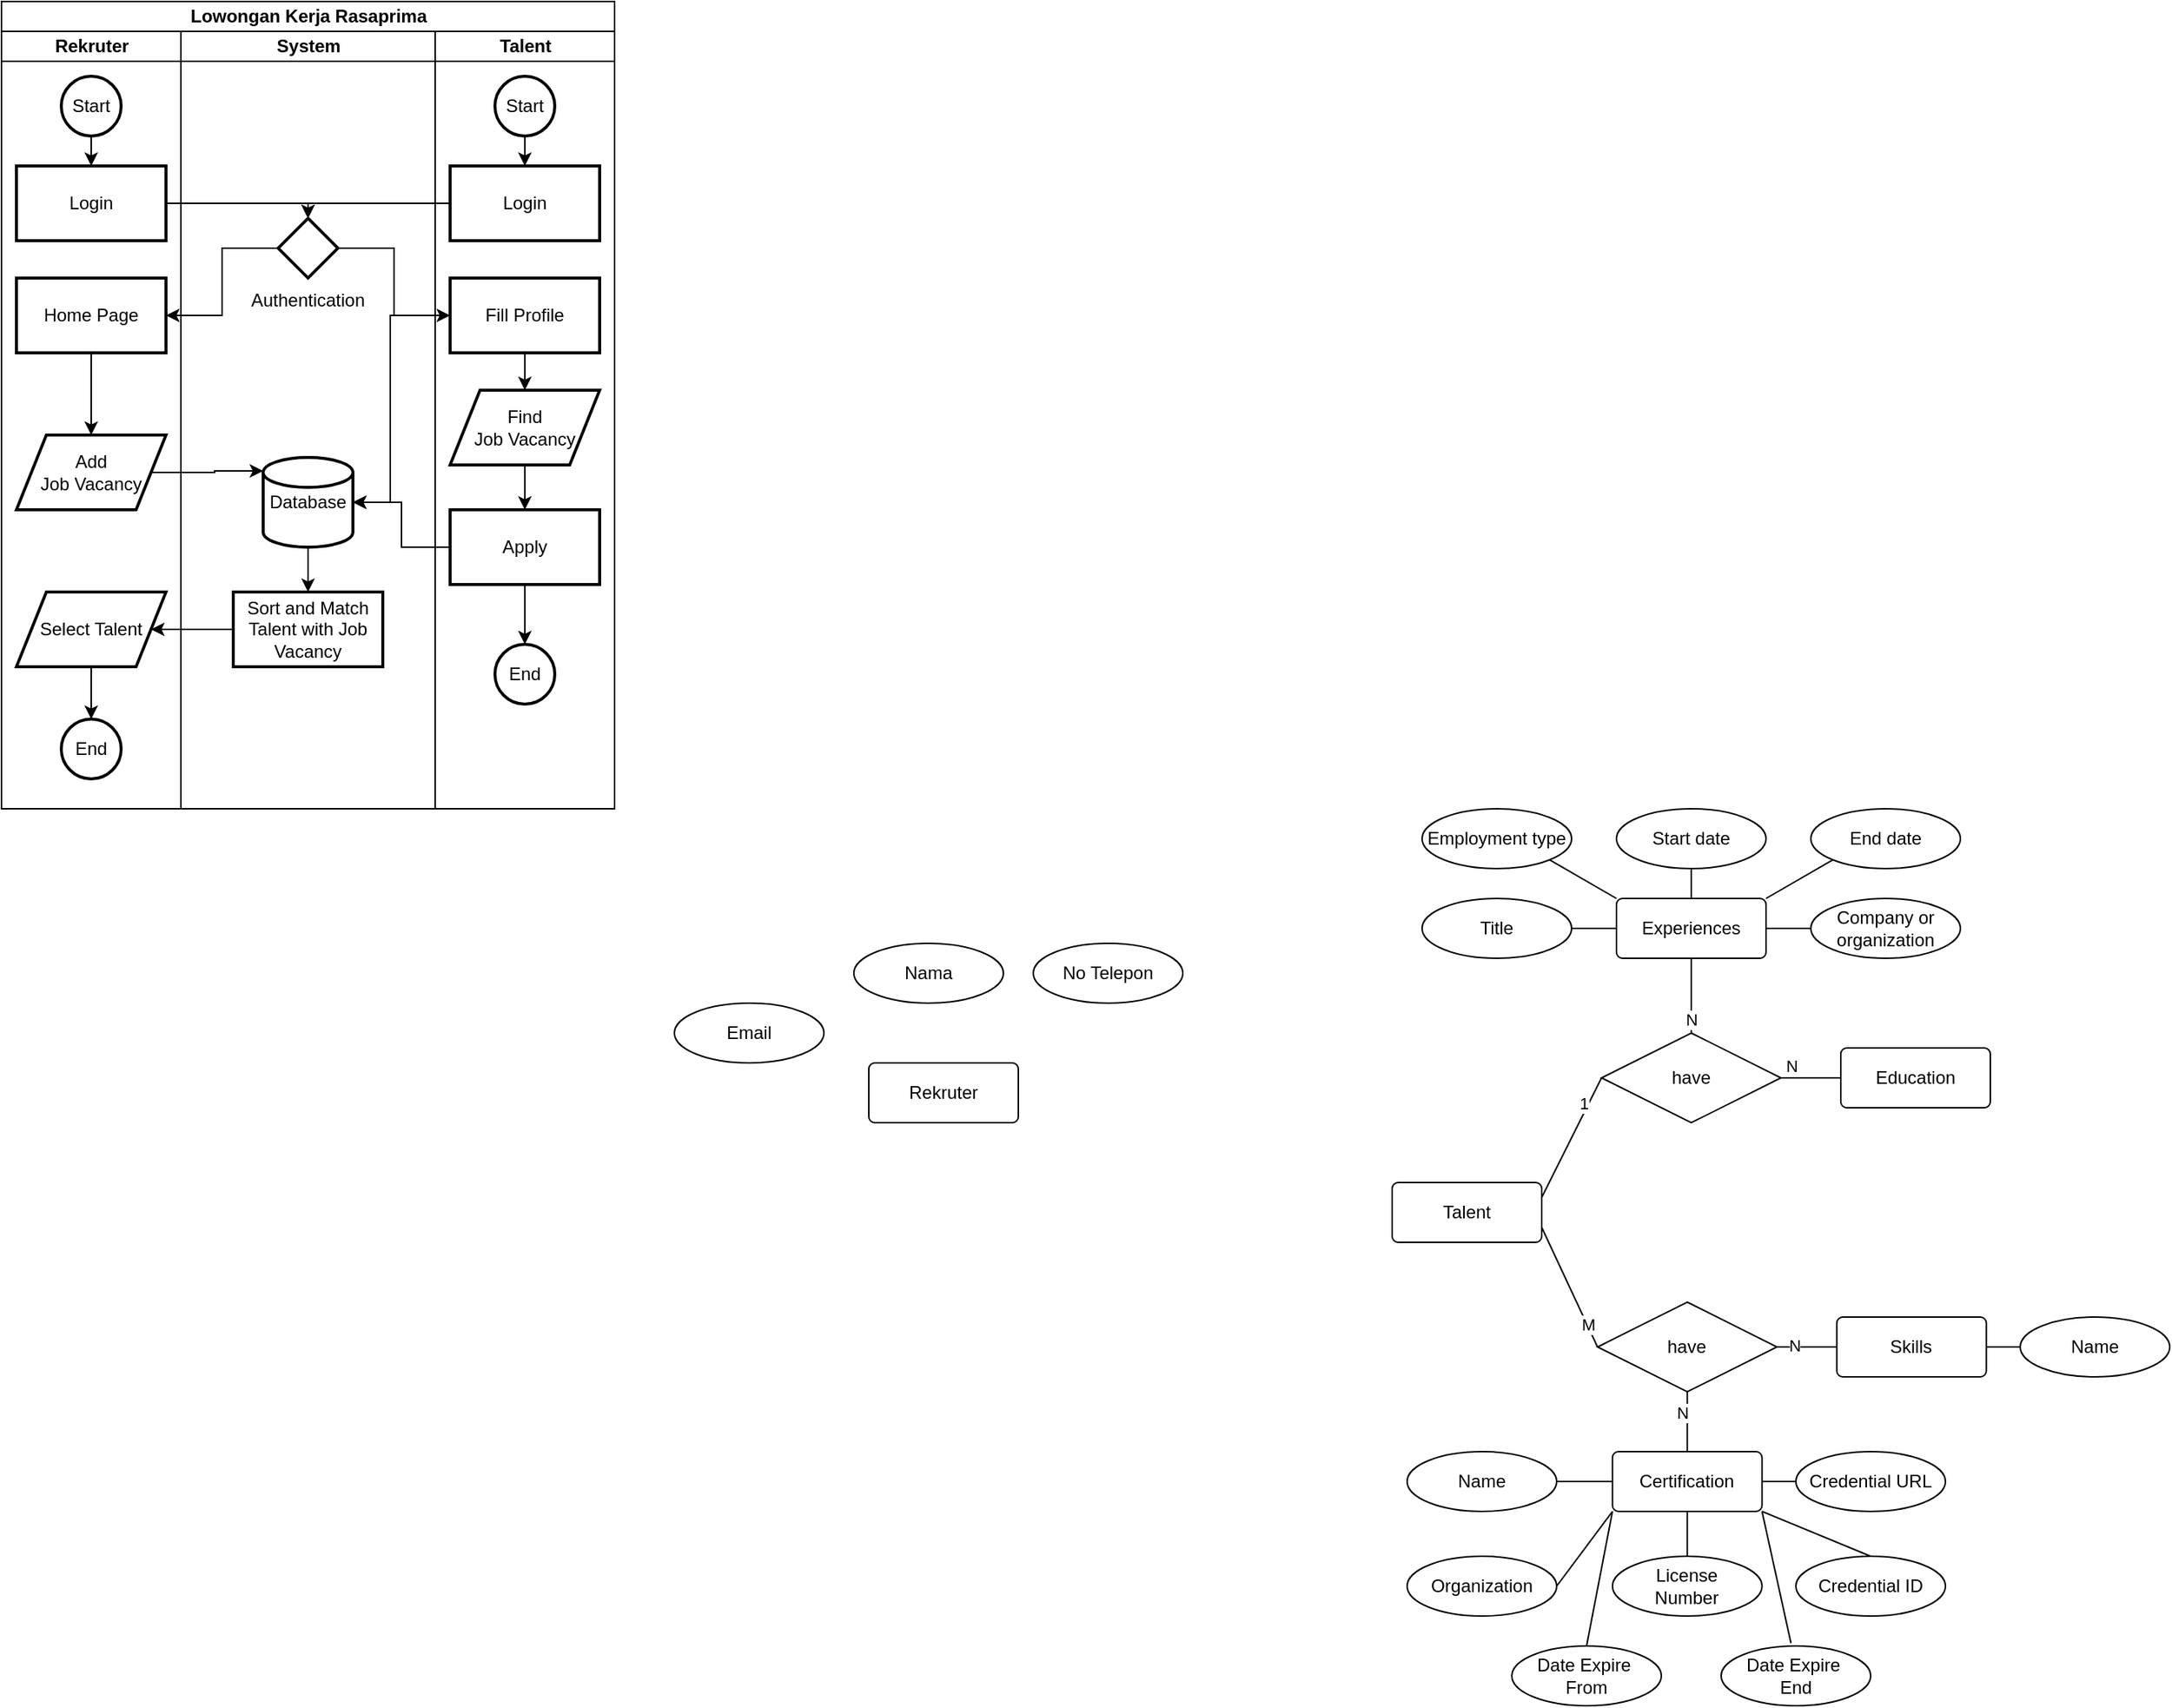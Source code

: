 <mxfile version="26.2.13">
  <diagram name="Page-1" id="O7iXT2IoPhU9W17zgHiO">
    <mxGraphModel dx="1799" dy="556" grid="1" gridSize="10" guides="1" tooltips="1" connect="1" arrows="1" fold="1" page="1" pageScale="1" pageWidth="850" pageHeight="1100" math="0" shadow="0">
      <root>
        <mxCell id="0" />
        <mxCell id="1" parent="0" />
        <mxCell id="uvv2mwFOaot9U9cJfKDP-1" value="Lowongan Kerja Rasaprima" style="swimlane;childLayout=stackLayout;resizeParent=1;resizeParentMax=0;startSize=20;html=1;" parent="1" vertex="1">
          <mxGeometry x="-490" y="10" width="410" height="540" as="geometry" />
        </mxCell>
        <mxCell id="uvv2mwFOaot9U9cJfKDP-2" value="Rekruter" style="swimlane;startSize=20;html=1;" parent="uvv2mwFOaot9U9cJfKDP-1" vertex="1">
          <mxGeometry y="20" width="120" height="520" as="geometry" />
        </mxCell>
        <mxCell id="uvv2mwFOaot9U9cJfKDP-7" value="" style="edgeStyle=orthogonalEdgeStyle;rounded=0;orthogonalLoop=1;jettySize=auto;html=1;" parent="uvv2mwFOaot9U9cJfKDP-2" source="uvv2mwFOaot9U9cJfKDP-5" target="uvv2mwFOaot9U9cJfKDP-6" edge="1">
          <mxGeometry relative="1" as="geometry" />
        </mxCell>
        <mxCell id="uvv2mwFOaot9U9cJfKDP-5" value="Start" style="strokeWidth=2;html=1;shape=mxgraph.flowchart.start_2;whiteSpace=wrap;" parent="uvv2mwFOaot9U9cJfKDP-2" vertex="1">
          <mxGeometry x="40" y="30" width="40" height="40" as="geometry" />
        </mxCell>
        <mxCell id="uvv2mwFOaot9U9cJfKDP-6" value="Login" style="whiteSpace=wrap;html=1;strokeWidth=2;" parent="uvv2mwFOaot9U9cJfKDP-2" vertex="1">
          <mxGeometry x="10" y="90" width="100" height="50" as="geometry" />
        </mxCell>
        <mxCell id="uvv2mwFOaot9U9cJfKDP-26" value="" style="edgeStyle=orthogonalEdgeStyle;rounded=0;orthogonalLoop=1;jettySize=auto;html=1;" parent="uvv2mwFOaot9U9cJfKDP-2" source="uvv2mwFOaot9U9cJfKDP-19" target="uvv2mwFOaot9U9cJfKDP-25" edge="1">
          <mxGeometry relative="1" as="geometry" />
        </mxCell>
        <mxCell id="uvv2mwFOaot9U9cJfKDP-19" value="Home Page" style="whiteSpace=wrap;html=1;strokeWidth=2;aspect=fixed;" parent="uvv2mwFOaot9U9cJfKDP-2" vertex="1">
          <mxGeometry x="10" y="165" width="100" height="50" as="geometry" />
        </mxCell>
        <mxCell id="uvv2mwFOaot9U9cJfKDP-25" value="Add&lt;div&gt;Job Vacancy&lt;/div&gt;" style="shape=parallelogram;perimeter=parallelogramPerimeter;whiteSpace=wrap;html=1;fixedSize=1;strokeWidth=2;aspect=fixed;" parent="uvv2mwFOaot9U9cJfKDP-2" vertex="1">
          <mxGeometry x="10" y="270" width="100" height="50" as="geometry" />
        </mxCell>
        <mxCell id="uvv2mwFOaot9U9cJfKDP-46" value="" style="edgeStyle=orthogonalEdgeStyle;rounded=0;orthogonalLoop=1;jettySize=auto;html=1;" parent="uvv2mwFOaot9U9cJfKDP-2" source="uvv2mwFOaot9U9cJfKDP-41" target="uvv2mwFOaot9U9cJfKDP-45" edge="1">
          <mxGeometry relative="1" as="geometry" />
        </mxCell>
        <mxCell id="uvv2mwFOaot9U9cJfKDP-41" value="Select Talent" style="shape=parallelogram;perimeter=parallelogramPerimeter;whiteSpace=wrap;html=1;fixedSize=1;strokeWidth=2;aspect=fixed;" parent="uvv2mwFOaot9U9cJfKDP-2" vertex="1">
          <mxGeometry x="10" y="375" width="100" height="50" as="geometry" />
        </mxCell>
        <mxCell id="uvv2mwFOaot9U9cJfKDP-45" value="End" style="ellipse;whiteSpace=wrap;html=1;strokeWidth=2;aspect=fixed;" parent="uvv2mwFOaot9U9cJfKDP-2" vertex="1">
          <mxGeometry x="40" y="460" width="40" height="40" as="geometry" />
        </mxCell>
        <mxCell id="uvv2mwFOaot9U9cJfKDP-3" value="System" style="swimlane;startSize=20;html=1;" parent="uvv2mwFOaot9U9cJfKDP-1" vertex="1">
          <mxGeometry x="120" y="20" width="170" height="520" as="geometry" />
        </mxCell>
        <mxCell id="uvv2mwFOaot9U9cJfKDP-17" value="" style="rhombus;whiteSpace=wrap;html=1;strokeWidth=2;aspect=fixed;" parent="uvv2mwFOaot9U9cJfKDP-3" vertex="1">
          <mxGeometry x="65" y="125" width="40" height="40" as="geometry" />
        </mxCell>
        <mxCell id="uvv2mwFOaot9U9cJfKDP-37" value="" style="edgeStyle=orthogonalEdgeStyle;rounded=0;orthogonalLoop=1;jettySize=auto;html=1;" parent="uvv2mwFOaot9U9cJfKDP-3" source="uvv2mwFOaot9U9cJfKDP-24" target="uvv2mwFOaot9U9cJfKDP-36" edge="1">
          <mxGeometry relative="1" as="geometry" />
        </mxCell>
        <mxCell id="uvv2mwFOaot9U9cJfKDP-24" value="Database" style="strokeWidth=2;html=1;shape=mxgraph.flowchart.database;whiteSpace=wrap;" parent="uvv2mwFOaot9U9cJfKDP-3" vertex="1">
          <mxGeometry x="55" y="285" width="60" height="60" as="geometry" />
        </mxCell>
        <mxCell id="uvv2mwFOaot9U9cJfKDP-13" value="" style="edgeStyle=orthogonalEdgeStyle;rounded=0;orthogonalLoop=1;jettySize=auto;html=1;entryX=0.5;entryY=0;entryDx=0;entryDy=0;" parent="uvv2mwFOaot9U9cJfKDP-3" source="uvv2mwFOaot9U9cJfKDP-11" target="uvv2mwFOaot9U9cJfKDP-17" edge="1">
          <mxGeometry relative="1" as="geometry">
            <mxPoint x="135" y="115.0" as="targetPoint" />
            <Array as="points">
              <mxPoint x="85" y="115" />
            </Array>
          </mxGeometry>
        </mxCell>
        <mxCell id="uvv2mwFOaot9U9cJfKDP-36" value="Sort and Match Talent with Job Vacancy" style="whiteSpace=wrap;html=1;strokeWidth=2;aspect=fixed;" parent="uvv2mwFOaot9U9cJfKDP-3" vertex="1">
          <mxGeometry x="35" y="375" width="100" height="50" as="geometry" />
        </mxCell>
        <mxCell id="uvv2mwFOaot9U9cJfKDP-40" value="Authentication" style="text;html=1;align=center;verticalAlign=middle;whiteSpace=wrap;rounded=0;" parent="uvv2mwFOaot9U9cJfKDP-3" vertex="1">
          <mxGeometry x="55" y="165" width="60" height="30" as="geometry" />
        </mxCell>
        <mxCell id="uvv2mwFOaot9U9cJfKDP-4" value="Talent" style="swimlane;startSize=20;html=1;" parent="uvv2mwFOaot9U9cJfKDP-1" vertex="1">
          <mxGeometry x="290" y="20" width="120" height="520" as="geometry" />
        </mxCell>
        <mxCell id="uvv2mwFOaot9U9cJfKDP-12" value="" style="edgeStyle=orthogonalEdgeStyle;rounded=0;orthogonalLoop=1;jettySize=auto;html=1;" parent="uvv2mwFOaot9U9cJfKDP-4" source="uvv2mwFOaot9U9cJfKDP-10" target="uvv2mwFOaot9U9cJfKDP-11" edge="1">
          <mxGeometry relative="1" as="geometry" />
        </mxCell>
        <mxCell id="uvv2mwFOaot9U9cJfKDP-10" value="Start" style="strokeWidth=2;html=1;shape=mxgraph.flowchart.start_2;whiteSpace=wrap;" parent="uvv2mwFOaot9U9cJfKDP-4" vertex="1">
          <mxGeometry x="40" y="30" width="40" height="40" as="geometry" />
        </mxCell>
        <mxCell id="uvv2mwFOaot9U9cJfKDP-11" value="Login" style="whiteSpace=wrap;html=1;strokeWidth=2;" parent="uvv2mwFOaot9U9cJfKDP-4" vertex="1">
          <mxGeometry x="10" y="90" width="100" height="50" as="geometry" />
        </mxCell>
        <mxCell id="uvv2mwFOaot9U9cJfKDP-30" value="" style="edgeStyle=orthogonalEdgeStyle;rounded=0;orthogonalLoop=1;jettySize=auto;html=1;" parent="uvv2mwFOaot9U9cJfKDP-4" source="uvv2mwFOaot9U9cJfKDP-21" target="uvv2mwFOaot9U9cJfKDP-29" edge="1">
          <mxGeometry relative="1" as="geometry" />
        </mxCell>
        <mxCell id="uvv2mwFOaot9U9cJfKDP-21" value="Fill Profile" style="whiteSpace=wrap;html=1;strokeWidth=2;aspect=fixed;" parent="uvv2mwFOaot9U9cJfKDP-4" vertex="1">
          <mxGeometry x="10" y="165" width="100" height="50" as="geometry" />
        </mxCell>
        <mxCell id="uvv2mwFOaot9U9cJfKDP-34" value="" style="edgeStyle=orthogonalEdgeStyle;rounded=0;orthogonalLoop=1;jettySize=auto;html=1;" parent="uvv2mwFOaot9U9cJfKDP-4" source="uvv2mwFOaot9U9cJfKDP-29" target="uvv2mwFOaot9U9cJfKDP-33" edge="1">
          <mxGeometry relative="1" as="geometry" />
        </mxCell>
        <mxCell id="uvv2mwFOaot9U9cJfKDP-29" value="Find&lt;div&gt;Job Vacancy&lt;/div&gt;" style="shape=parallelogram;perimeter=parallelogramPerimeter;whiteSpace=wrap;html=1;fixedSize=1;strokeWidth=2;aspect=fixed;" parent="uvv2mwFOaot9U9cJfKDP-4" vertex="1">
          <mxGeometry x="10" y="240" width="100" height="50" as="geometry" />
        </mxCell>
        <mxCell id="uvv2mwFOaot9U9cJfKDP-44" value="" style="edgeStyle=orthogonalEdgeStyle;rounded=0;orthogonalLoop=1;jettySize=auto;html=1;" parent="uvv2mwFOaot9U9cJfKDP-4" source="uvv2mwFOaot9U9cJfKDP-33" target="uvv2mwFOaot9U9cJfKDP-43" edge="1">
          <mxGeometry relative="1" as="geometry" />
        </mxCell>
        <mxCell id="uvv2mwFOaot9U9cJfKDP-33" value="Apply" style="whiteSpace=wrap;html=1;strokeWidth=2;aspect=fixed;" parent="uvv2mwFOaot9U9cJfKDP-4" vertex="1">
          <mxGeometry x="10" y="320" width="100" height="50" as="geometry" />
        </mxCell>
        <mxCell id="uvv2mwFOaot9U9cJfKDP-43" value="End" style="ellipse;whiteSpace=wrap;html=1;strokeWidth=2;aspect=fixed;" parent="uvv2mwFOaot9U9cJfKDP-4" vertex="1">
          <mxGeometry x="40" y="410" width="40" height="40" as="geometry" />
        </mxCell>
        <mxCell id="uvv2mwFOaot9U9cJfKDP-9" value="" style="edgeStyle=orthogonalEdgeStyle;rounded=0;orthogonalLoop=1;jettySize=auto;html=1;entryX=0.5;entryY=0;entryDx=0;entryDy=0;" parent="uvv2mwFOaot9U9cJfKDP-1" source="uvv2mwFOaot9U9cJfKDP-6" target="uvv2mwFOaot9U9cJfKDP-17" edge="1">
          <mxGeometry relative="1" as="geometry">
            <mxPoint x="155" y="135.0" as="targetPoint" />
            <Array as="points">
              <mxPoint x="205" y="135" />
            </Array>
          </mxGeometry>
        </mxCell>
        <mxCell id="uvv2mwFOaot9U9cJfKDP-20" value="" style="edgeStyle=orthogonalEdgeStyle;rounded=0;orthogonalLoop=1;jettySize=auto;html=1;" parent="uvv2mwFOaot9U9cJfKDP-1" source="uvv2mwFOaot9U9cJfKDP-17" target="uvv2mwFOaot9U9cJfKDP-19" edge="1">
          <mxGeometry relative="1" as="geometry" />
        </mxCell>
        <mxCell id="uvv2mwFOaot9U9cJfKDP-22" style="edgeStyle=orthogonalEdgeStyle;rounded=0;orthogonalLoop=1;jettySize=auto;html=1;" parent="uvv2mwFOaot9U9cJfKDP-1" source="uvv2mwFOaot9U9cJfKDP-17" target="uvv2mwFOaot9U9cJfKDP-21" edge="1">
          <mxGeometry relative="1" as="geometry" />
        </mxCell>
        <mxCell id="uvv2mwFOaot9U9cJfKDP-27" style="edgeStyle=orthogonalEdgeStyle;rounded=0;orthogonalLoop=1;jettySize=auto;html=1;exitX=1;exitY=0.5;exitDx=0;exitDy=0;entryX=0;entryY=0.15;entryDx=0;entryDy=0;entryPerimeter=0;" parent="uvv2mwFOaot9U9cJfKDP-1" source="uvv2mwFOaot9U9cJfKDP-25" target="uvv2mwFOaot9U9cJfKDP-24" edge="1">
          <mxGeometry relative="1" as="geometry" />
        </mxCell>
        <mxCell id="uvv2mwFOaot9U9cJfKDP-28" style="edgeStyle=orthogonalEdgeStyle;rounded=0;orthogonalLoop=1;jettySize=auto;html=1;entryX=1;entryY=0.5;entryDx=0;entryDy=0;entryPerimeter=0;" parent="uvv2mwFOaot9U9cJfKDP-1" source="uvv2mwFOaot9U9cJfKDP-21" target="uvv2mwFOaot9U9cJfKDP-24" edge="1">
          <mxGeometry relative="1" as="geometry">
            <Array as="points">
              <mxPoint x="260" y="210" />
              <mxPoint x="260" y="335" />
            </Array>
          </mxGeometry>
        </mxCell>
        <mxCell id="uvv2mwFOaot9U9cJfKDP-35" style="edgeStyle=orthogonalEdgeStyle;rounded=0;orthogonalLoop=1;jettySize=auto;html=1;entryX=1;entryY=0.5;entryDx=0;entryDy=0;entryPerimeter=0;" parent="uvv2mwFOaot9U9cJfKDP-1" source="uvv2mwFOaot9U9cJfKDP-33" target="uvv2mwFOaot9U9cJfKDP-24" edge="1">
          <mxGeometry relative="1" as="geometry" />
        </mxCell>
        <mxCell id="uvv2mwFOaot9U9cJfKDP-42" value="" style="edgeStyle=orthogonalEdgeStyle;rounded=0;orthogonalLoop=1;jettySize=auto;html=1;" parent="uvv2mwFOaot9U9cJfKDP-1" source="uvv2mwFOaot9U9cJfKDP-36" target="uvv2mwFOaot9U9cJfKDP-41" edge="1">
          <mxGeometry relative="1" as="geometry" />
        </mxCell>
        <mxCell id="XnMNRkMWb_xgs376mnl2-1" value="Rekruter" style="rounded=1;arcSize=10;whiteSpace=wrap;html=1;align=center;" vertex="1" parent="1">
          <mxGeometry x="90" y="720" width="100" height="40" as="geometry" />
        </mxCell>
        <mxCell id="XnMNRkMWb_xgs376mnl2-2" value="Talent" style="rounded=1;arcSize=10;whiteSpace=wrap;html=1;align=center;" vertex="1" parent="1">
          <mxGeometry x="440" y="800" width="100" height="40" as="geometry" />
        </mxCell>
        <mxCell id="XnMNRkMWb_xgs376mnl2-4" value="Education" style="rounded=1;arcSize=10;whiteSpace=wrap;html=1;align=center;" vertex="1" parent="1">
          <mxGeometry x="740" y="710" width="100" height="40" as="geometry" />
        </mxCell>
        <mxCell id="XnMNRkMWb_xgs376mnl2-5" value="Nama" style="ellipse;whiteSpace=wrap;html=1;align=center;" vertex="1" parent="1">
          <mxGeometry x="80" y="640" width="100" height="40" as="geometry" />
        </mxCell>
        <mxCell id="XnMNRkMWb_xgs376mnl2-6" value="No Telepon" style="ellipse;whiteSpace=wrap;html=1;align=center;" vertex="1" parent="1">
          <mxGeometry x="200" y="640" width="100" height="40" as="geometry" />
        </mxCell>
        <mxCell id="XnMNRkMWb_xgs376mnl2-7" value="Email" style="ellipse;whiteSpace=wrap;html=1;align=center;" vertex="1" parent="1">
          <mxGeometry x="-40" y="680" width="100" height="40" as="geometry" />
        </mxCell>
        <mxCell id="XnMNRkMWb_xgs376mnl2-8" value="Skills" style="rounded=1;arcSize=10;whiteSpace=wrap;html=1;align=center;" vertex="1" parent="1">
          <mxGeometry x="737.33" y="890" width="100" height="40" as="geometry" />
        </mxCell>
        <mxCell id="XnMNRkMWb_xgs376mnl2-9" value="Certification" style="rounded=1;arcSize=10;whiteSpace=wrap;html=1;align=center;" vertex="1" parent="1">
          <mxGeometry x="587.33" y="980" width="100" height="40" as="geometry" />
        </mxCell>
        <mxCell id="XnMNRkMWb_xgs376mnl2-10" value="Experiences" style="rounded=1;arcSize=10;whiteSpace=wrap;html=1;align=center;" vertex="1" parent="1">
          <mxGeometry x="590" y="610" width="100" height="40" as="geometry" />
        </mxCell>
        <mxCell id="XnMNRkMWb_xgs376mnl2-11" value="have" style="shape=rhombus;perimeter=rhombusPerimeter;whiteSpace=wrap;html=1;align=center;" vertex="1" parent="1">
          <mxGeometry x="577.33" y="880" width="120" height="60" as="geometry" />
        </mxCell>
        <mxCell id="XnMNRkMWb_xgs376mnl2-17" value="" style="endArrow=none;html=1;rounded=0;exitX=1;exitY=0.5;exitDx=0;exitDy=0;entryX=0;entryY=0.5;entryDx=0;entryDy=0;" edge="1" parent="1" source="XnMNRkMWb_xgs376mnl2-11" target="XnMNRkMWb_xgs376mnl2-8">
          <mxGeometry relative="1" as="geometry">
            <mxPoint x="707.33" y="910" as="sourcePoint" />
            <mxPoint x="597.33" y="920" as="targetPoint" />
          </mxGeometry>
        </mxCell>
        <mxCell id="XnMNRkMWb_xgs376mnl2-19" value="N" style="edgeLabel;html=1;align=center;verticalAlign=middle;resizable=0;points=[];" vertex="1" connectable="0" parent="XnMNRkMWb_xgs376mnl2-17">
          <mxGeometry x="-0.444" y="1" relative="1" as="geometry">
            <mxPoint as="offset" />
          </mxGeometry>
        </mxCell>
        <mxCell id="XnMNRkMWb_xgs376mnl2-20" value="" style="endArrow=none;html=1;rounded=0;exitX=1;exitY=0.75;exitDx=0;exitDy=0;entryX=0;entryY=0.5;entryDx=0;entryDy=0;" edge="1" parent="1" source="XnMNRkMWb_xgs376mnl2-2" target="XnMNRkMWb_xgs376mnl2-11">
          <mxGeometry relative="1" as="geometry">
            <mxPoint x="500" y="900" as="sourcePoint" />
            <mxPoint x="660" y="900" as="targetPoint" />
          </mxGeometry>
        </mxCell>
        <mxCell id="XnMNRkMWb_xgs376mnl2-24" value="M" style="edgeLabel;html=1;align=center;verticalAlign=middle;resizable=0;points=[];" vertex="1" connectable="0" parent="XnMNRkMWb_xgs376mnl2-20">
          <mxGeometry x="0.627" relative="1" as="geometry">
            <mxPoint as="offset" />
          </mxGeometry>
        </mxCell>
        <mxCell id="XnMNRkMWb_xgs376mnl2-21" value="" style="endArrow=none;html=1;rounded=0;exitX=0.5;exitY=1;exitDx=0;exitDy=0;entryX=0.5;entryY=0;entryDx=0;entryDy=0;" edge="1" parent="1" source="XnMNRkMWb_xgs376mnl2-11" target="XnMNRkMWb_xgs376mnl2-9">
          <mxGeometry relative="1" as="geometry">
            <mxPoint x="507.33" y="1059.55" as="sourcePoint" />
            <mxPoint x="667.33" y="1059.55" as="targetPoint" />
          </mxGeometry>
        </mxCell>
        <mxCell id="XnMNRkMWb_xgs376mnl2-25" value="N" style="edgeLabel;html=1;align=center;verticalAlign=middle;resizable=0;points=[];" vertex="1" connectable="0" parent="XnMNRkMWb_xgs376mnl2-21">
          <mxGeometry x="-0.304" relative="1" as="geometry">
            <mxPoint x="-4" as="offset" />
          </mxGeometry>
        </mxCell>
        <mxCell id="XnMNRkMWb_xgs376mnl2-22" value="" style="endArrow=none;html=1;rounded=0;exitX=1;exitY=0.5;exitDx=0;exitDy=0;entryX=0;entryY=0.5;entryDx=0;entryDy=0;" edge="1" parent="1" source="XnMNRkMWb_xgs376mnl2-26" target="XnMNRkMWb_xgs376mnl2-4">
          <mxGeometry relative="1" as="geometry">
            <mxPoint x="660" y="680" as="sourcePoint" />
            <mxPoint x="820" y="680" as="targetPoint" />
          </mxGeometry>
        </mxCell>
        <mxCell id="XnMNRkMWb_xgs376mnl2-30" value="N" style="edgeLabel;html=1;align=center;verticalAlign=middle;resizable=0;points=[];" vertex="1" connectable="0" parent="XnMNRkMWb_xgs376mnl2-22">
          <mxGeometry x="-0.539" y="2" relative="1" as="geometry">
            <mxPoint x="-2" y="-6" as="offset" />
          </mxGeometry>
        </mxCell>
        <mxCell id="XnMNRkMWb_xgs376mnl2-26" value="have" style="shape=rhombus;perimeter=rhombusPerimeter;whiteSpace=wrap;html=1;align=center;" vertex="1" parent="1">
          <mxGeometry x="580" y="700" width="120" height="60" as="geometry" />
        </mxCell>
        <mxCell id="XnMNRkMWb_xgs376mnl2-27" value="" style="endArrow=none;html=1;rounded=0;exitX=1;exitY=0.25;exitDx=0;exitDy=0;entryX=0;entryY=0.5;entryDx=0;entryDy=0;" edge="1" parent="1" source="XnMNRkMWb_xgs376mnl2-2" target="XnMNRkMWb_xgs376mnl2-26">
          <mxGeometry relative="1" as="geometry">
            <mxPoint x="380" y="789.09" as="sourcePoint" />
            <mxPoint x="540" y="789.09" as="targetPoint" />
          </mxGeometry>
        </mxCell>
        <mxCell id="XnMNRkMWb_xgs376mnl2-29" value="1" style="edgeLabel;html=1;align=center;verticalAlign=middle;resizable=0;points=[];" vertex="1" connectable="0" parent="XnMNRkMWb_xgs376mnl2-27">
          <mxGeometry x="0.532" y="3" relative="1" as="geometry">
            <mxPoint y="-1" as="offset" />
          </mxGeometry>
        </mxCell>
        <mxCell id="XnMNRkMWb_xgs376mnl2-34" value="Title" style="ellipse;whiteSpace=wrap;html=1;align=center;" vertex="1" parent="1">
          <mxGeometry x="460" y="610" width="100" height="40" as="geometry" />
        </mxCell>
        <mxCell id="XnMNRkMWb_xgs376mnl2-35" value="Employment type" style="ellipse;whiteSpace=wrap;html=1;align=center;" vertex="1" parent="1">
          <mxGeometry x="460" y="550" width="100" height="40" as="geometry" />
        </mxCell>
        <mxCell id="XnMNRkMWb_xgs376mnl2-36" value="Company or organization" style="ellipse;whiteSpace=wrap;html=1;align=center;" vertex="1" parent="1">
          <mxGeometry x="720" y="610" width="100" height="40" as="geometry" />
        </mxCell>
        <mxCell id="XnMNRkMWb_xgs376mnl2-37" value="Start date" style="ellipse;whiteSpace=wrap;html=1;align=center;" vertex="1" parent="1">
          <mxGeometry x="590" y="550" width="100" height="40" as="geometry" />
        </mxCell>
        <mxCell id="XnMNRkMWb_xgs376mnl2-38" value="End date" style="ellipse;whiteSpace=wrap;html=1;align=center;" vertex="1" parent="1">
          <mxGeometry x="720" y="550" width="100" height="40" as="geometry" />
        </mxCell>
        <mxCell id="XnMNRkMWb_xgs376mnl2-42" value="" style="endArrow=none;html=1;rounded=0;exitX=0;exitY=0.5;exitDx=0;exitDy=0;entryX=1;entryY=0.5;entryDx=0;entryDy=0;" edge="1" parent="1" source="XnMNRkMWb_xgs376mnl2-10" target="XnMNRkMWb_xgs376mnl2-34">
          <mxGeometry relative="1" as="geometry">
            <mxPoint x="590" y="710" as="sourcePoint" />
            <mxPoint x="750" y="710" as="targetPoint" />
          </mxGeometry>
        </mxCell>
        <mxCell id="XnMNRkMWb_xgs376mnl2-43" value="" style="endArrow=none;html=1;rounded=0;exitX=0;exitY=0;exitDx=0;exitDy=0;entryX=1;entryY=1;entryDx=0;entryDy=0;" edge="1" parent="1" source="XnMNRkMWb_xgs376mnl2-10" target="XnMNRkMWb_xgs376mnl2-35">
          <mxGeometry relative="1" as="geometry">
            <mxPoint x="650" y="660" as="sourcePoint" />
            <mxPoint x="650" y="720" as="targetPoint" />
          </mxGeometry>
        </mxCell>
        <mxCell id="XnMNRkMWb_xgs376mnl2-44" value="" style="endArrow=none;html=1;rounded=0;exitX=1;exitY=0.5;exitDx=0;exitDy=0;entryX=0;entryY=0.5;entryDx=0;entryDy=0;" edge="1" parent="1" source="XnMNRkMWb_xgs376mnl2-10" target="XnMNRkMWb_xgs376mnl2-36">
          <mxGeometry relative="1" as="geometry">
            <mxPoint x="700" y="660" as="sourcePoint" />
            <mxPoint x="730" y="700" as="targetPoint" />
          </mxGeometry>
        </mxCell>
        <mxCell id="XnMNRkMWb_xgs376mnl2-45" value="" style="endArrow=none;html=1;rounded=0;exitX=0.5;exitY=0;exitDx=0;exitDy=0;entryX=0.5;entryY=1;entryDx=0;entryDy=0;" edge="1" parent="1" source="XnMNRkMWb_xgs376mnl2-10" target="XnMNRkMWb_xgs376mnl2-37">
          <mxGeometry relative="1" as="geometry">
            <mxPoint x="700" y="660" as="sourcePoint" />
            <mxPoint x="730" y="700" as="targetPoint" />
          </mxGeometry>
        </mxCell>
        <mxCell id="XnMNRkMWb_xgs376mnl2-46" value="" style="endArrow=none;html=1;rounded=0;exitX=1;exitY=0;exitDx=0;exitDy=0;entryX=0;entryY=1;entryDx=0;entryDy=0;" edge="1" parent="1" source="XnMNRkMWb_xgs376mnl2-10" target="XnMNRkMWb_xgs376mnl2-38">
          <mxGeometry relative="1" as="geometry">
            <mxPoint x="650" y="620" as="sourcePoint" />
            <mxPoint x="650" y="600" as="targetPoint" />
          </mxGeometry>
        </mxCell>
        <mxCell id="XnMNRkMWb_xgs376mnl2-47" value="Name" style="ellipse;whiteSpace=wrap;html=1;align=center;" vertex="1" parent="1">
          <mxGeometry x="450" y="980" width="100" height="40" as="geometry" />
        </mxCell>
        <mxCell id="XnMNRkMWb_xgs376mnl2-48" value="Organization" style="ellipse;whiteSpace=wrap;html=1;align=center;" vertex="1" parent="1">
          <mxGeometry x="450" y="1050" width="100" height="40" as="geometry" />
        </mxCell>
        <mxCell id="XnMNRkMWb_xgs376mnl2-49" value="License&lt;div&gt;Number&lt;/div&gt;" style="ellipse;whiteSpace=wrap;html=1;align=center;" vertex="1" parent="1">
          <mxGeometry x="587.33" y="1050" width="100" height="40" as="geometry" />
        </mxCell>
        <mxCell id="XnMNRkMWb_xgs376mnl2-50" value="Credential ID" style="ellipse;whiteSpace=wrap;html=1;align=center;" vertex="1" parent="1">
          <mxGeometry x="710" y="1050" width="100" height="40" as="geometry" />
        </mxCell>
        <mxCell id="XnMNRkMWb_xgs376mnl2-51" value="Credential URL" style="ellipse;whiteSpace=wrap;html=1;align=center;" vertex="1" parent="1">
          <mxGeometry x="710" y="980" width="100" height="40" as="geometry" />
        </mxCell>
        <mxCell id="XnMNRkMWb_xgs376mnl2-52" value="Date Expire&amp;nbsp;&lt;div&gt;From&lt;/div&gt;" style="ellipse;whiteSpace=wrap;html=1;align=center;" vertex="1" parent="1">
          <mxGeometry x="520" y="1110" width="100" height="40" as="geometry" />
        </mxCell>
        <mxCell id="XnMNRkMWb_xgs376mnl2-53" value="Date Expire&amp;nbsp;&lt;div&gt;End&lt;/div&gt;" style="ellipse;whiteSpace=wrap;html=1;align=center;" vertex="1" parent="1">
          <mxGeometry x="660" y="1110" width="100" height="40" as="geometry" />
        </mxCell>
        <mxCell id="XnMNRkMWb_xgs376mnl2-54" value="" style="endArrow=none;html=1;rounded=0;entryX=1;entryY=0.5;entryDx=0;entryDy=0;exitX=0;exitY=0.5;exitDx=0;exitDy=0;" edge="1" parent="1" source="XnMNRkMWb_xgs376mnl2-9" target="XnMNRkMWb_xgs376mnl2-47">
          <mxGeometry relative="1" as="geometry">
            <mxPoint x="500" y="930" as="sourcePoint" />
            <mxPoint x="530" y="970" as="targetPoint" />
          </mxGeometry>
        </mxCell>
        <mxCell id="XnMNRkMWb_xgs376mnl2-55" value="" style="endArrow=none;html=1;rounded=0;entryX=1;entryY=0.5;entryDx=0;entryDy=0;exitX=0;exitY=1;exitDx=0;exitDy=0;" edge="1" parent="1" source="XnMNRkMWb_xgs376mnl2-9" target="XnMNRkMWb_xgs376mnl2-48">
          <mxGeometry relative="1" as="geometry">
            <mxPoint x="597" y="1010" as="sourcePoint" />
            <mxPoint x="560" y="1010" as="targetPoint" />
          </mxGeometry>
        </mxCell>
        <mxCell id="XnMNRkMWb_xgs376mnl2-56" value="" style="endArrow=none;html=1;rounded=0;entryX=0.5;entryY=0;entryDx=0;entryDy=0;exitX=0;exitY=1;exitDx=0;exitDy=0;" edge="1" parent="1" source="XnMNRkMWb_xgs376mnl2-9" target="XnMNRkMWb_xgs376mnl2-52">
          <mxGeometry relative="1" as="geometry">
            <mxPoint x="597" y="1030" as="sourcePoint" />
            <mxPoint x="560" y="1080" as="targetPoint" />
          </mxGeometry>
        </mxCell>
        <mxCell id="XnMNRkMWb_xgs376mnl2-57" value="" style="endArrow=none;html=1;rounded=0;entryX=0.5;entryY=0;entryDx=0;entryDy=0;exitX=0.5;exitY=1;exitDx=0;exitDy=0;" edge="1" parent="1" source="XnMNRkMWb_xgs376mnl2-9" target="XnMNRkMWb_xgs376mnl2-49">
          <mxGeometry relative="1" as="geometry">
            <mxPoint x="597" y="1030" as="sourcePoint" />
            <mxPoint x="580" y="1120" as="targetPoint" />
          </mxGeometry>
        </mxCell>
        <mxCell id="XnMNRkMWb_xgs376mnl2-58" value="" style="endArrow=none;html=1;rounded=0;entryX=0.467;entryY=-0.046;entryDx=0;entryDy=0;exitX=1;exitY=1;exitDx=0;exitDy=0;entryPerimeter=0;" edge="1" parent="1" source="XnMNRkMWb_xgs376mnl2-9" target="XnMNRkMWb_xgs376mnl2-53">
          <mxGeometry relative="1" as="geometry">
            <mxPoint x="647" y="1030" as="sourcePoint" />
            <mxPoint x="647" y="1060" as="targetPoint" />
          </mxGeometry>
        </mxCell>
        <mxCell id="XnMNRkMWb_xgs376mnl2-59" value="" style="endArrow=none;html=1;rounded=0;entryX=0.5;entryY=0;entryDx=0;entryDy=0;exitX=1;exitY=1;exitDx=0;exitDy=0;" edge="1" parent="1" source="XnMNRkMWb_xgs376mnl2-9" target="XnMNRkMWb_xgs376mnl2-50">
          <mxGeometry relative="1" as="geometry">
            <mxPoint x="697" y="1030" as="sourcePoint" />
            <mxPoint x="717" y="1118" as="targetPoint" />
          </mxGeometry>
        </mxCell>
        <mxCell id="XnMNRkMWb_xgs376mnl2-60" value="" style="endArrow=none;html=1;rounded=0;entryX=0;entryY=0.5;entryDx=0;entryDy=0;exitX=1;exitY=0.5;exitDx=0;exitDy=0;" edge="1" parent="1" source="XnMNRkMWb_xgs376mnl2-9" target="XnMNRkMWb_xgs376mnl2-51">
          <mxGeometry relative="1" as="geometry">
            <mxPoint x="697" y="1030" as="sourcePoint" />
            <mxPoint x="770" y="1060" as="targetPoint" />
          </mxGeometry>
        </mxCell>
        <mxCell id="XnMNRkMWb_xgs376mnl2-63" value="Name" style="ellipse;whiteSpace=wrap;html=1;align=center;" vertex="1" parent="1">
          <mxGeometry x="860" y="890" width="100" height="40" as="geometry" />
        </mxCell>
        <mxCell id="XnMNRkMWb_xgs376mnl2-64" value="" style="endArrow=none;html=1;rounded=0;entryX=0;entryY=0.5;entryDx=0;entryDy=0;exitX=1;exitY=0.5;exitDx=0;exitDy=0;" edge="1" parent="1" target="XnMNRkMWb_xgs376mnl2-63" source="XnMNRkMWb_xgs376mnl2-8">
          <mxGeometry relative="1" as="geometry">
            <mxPoint x="987" y="960" as="sourcePoint" />
            <mxPoint x="930" y="930" as="targetPoint" />
          </mxGeometry>
        </mxCell>
        <mxCell id="XnMNRkMWb_xgs376mnl2-65" value="" style="endArrow=none;html=1;rounded=0;exitX=0.5;exitY=1;exitDx=0;exitDy=0;entryX=0.5;entryY=0;entryDx=0;entryDy=0;" edge="1" parent="1" source="XnMNRkMWb_xgs376mnl2-10" target="XnMNRkMWb_xgs376mnl2-26">
          <mxGeometry relative="1" as="geometry">
            <mxPoint x="638.82" y="620" as="sourcePoint" />
            <mxPoint x="638.82" y="680" as="targetPoint" />
          </mxGeometry>
        </mxCell>
        <mxCell id="XnMNRkMWb_xgs376mnl2-66" value="N" style="edgeLabel;html=1;align=center;verticalAlign=middle;resizable=0;points=[];" vertex="1" connectable="0" parent="XnMNRkMWb_xgs376mnl2-65">
          <mxGeometry x="-0.539" y="2" relative="1" as="geometry">
            <mxPoint x="-2" y="29" as="offset" />
          </mxGeometry>
        </mxCell>
      </root>
    </mxGraphModel>
  </diagram>
</mxfile>
